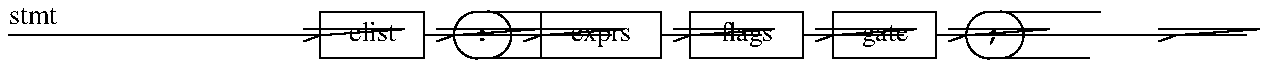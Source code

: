 .\"
.\"	cook - file construction tool
.\"	Copyright (C) 1997 Peter Miller;
.\"	All rights reserved.
.\"
.\"	This program is free software; you can redistribute it and/or modify
.\"	it under the terms of the GNU General Public License as published by
.\"	the Free Software Foundation; either version 2 of the License, or
.\"	(at your option) any later version.
.\"
.\"	This program is distributed in the hope that it will be useful,
.\"	but WITHOUT ANY WARRANTY; without even the implied warranty of
.\"	MERCHANTABILITY or FITNESS FOR A PARTICULAR PURPOSE.  See the
.\"	GNU General Public License for more details.
.\"
.\"	You should have received a copy of the GNU General Public License
.\"	along with this program; if not, write to the Free Software
.\"	Foundation, Inc., 59 Temple Place, Suite 330, Boston, MA 02111, USA.
.\"
.\" MANIFEST: lib/en/user-guide/lang.reci3.pic
.\"
.PS
line from (0,10.3162) \
	then to (0.796167,10.3162)
"stmt" ljust at (0,10.4002)
line from (0.796167,10.3162) \
	then to (0.944333,10.3162)
line from (0.944333,10.3162) \
	then to (1.55825,10.3162)
line from (1.55825,10.1995) \
	then to (2.07675,10.1995) \
	then to (2.07675,10.4328) \
	then to (1.55825,10.4328) \
	then to (1.55825,10.1995)
"elist" at (1.8175,10.3162)
line from (1.47492,10.3439) \
	then to (1.55825,10.3162) \
	then to (1.47492,10.2884)
line from (2.07675,10.3162) \
	then to (2.22492,10.3162)
arc at (2.34158,10.3162) \
	rad 0.116667 \
	from (2.34158,10.4328) \
	to (2.34158,10.1995)
line from (2.34158,10.1995) \
	then to (2.39525,10.1995)
arc at (2.39525,10.3162) \
	rad 0.116667 \
	from (2.39525,10.1995) \
	to (2.39525,10.4328)
line from (2.39525,10.4328) \
	then to (2.34158,10.4328)
"\f[CW]:\fP" at (2.36842,10.3162)
line from (2.14158,10.3439) \
	then to (2.22492,10.3162) \
	then to (2.14158,10.2884)
line from (2.51192,10.3162) \
	then to (2.66008,10.3162)
line from (2.66008,10.1995) \
	then to (3.25925,10.1995) \
	then to (3.25925,10.4328) \
	then to (2.66008,10.4328) \
	then to (2.66008,10.1995)
"exprs" at (2.95967,10.3162)
line from (2.57675,10.3439) \
	then to (2.66008,10.3162) \
	then to (2.57675,10.2884)
line from (3.25925,10.3162) \
	then to (3.40742,10.3162)
line from (3.40742,10.1995) \
	then to (3.97208,10.1995) \
	then to (3.97208,10.4328) \
	then to (3.40742,10.4328) \
	then to (3.40742,10.1995)
"flags" at (3.68975,10.3162)
line from (3.32408,10.3439) \
	then to (3.40742,10.3162) \
	then to (3.32408,10.2884)
line from (3.97208,10.3162) \
	then to (4.12025,10.3162)
line from (4.12025,10.1995) \
	then to (4.63775,10.1995) \
	then to (4.63775,10.4328) \
	then to (4.12025,10.4328) \
	then to (4.12025,10.1995)
"gate" at (4.379,10.3162)
line from (4.03692,10.3439) \
	then to (4.12025,10.3162) \
	then to (4.03692,10.2884)
line from (4.63775,10.3162) \
	then to (4.78592,10.3162)
arc at (4.90258,10.3162) \
	rad 0.116667 \
	from (4.90258,10.4328) \
	to (4.90258,10.1995)
line from (4.90258,10.1995) \
	then to (4.95625,10.1995)
arc at (4.95625,10.3162) \
	rad 0.116667 \
	from (4.95625,10.1995) \
	to (4.95625,10.4328)
line from (4.95625,10.4328) \
	then to (4.90258,10.4328)
"\f[CW];\fP" at (4.92942,10.3162)
line from (4.70258,10.3439) \
	then to (4.78592,10.3162) \
	then to (4.70258,10.2884)
line from (5.07292,10.3162) \
	then to (5.68683,10.3162)
line from (5.68683,10.3162) \
	then to (5.835,10.3162)
line from (5.75167,10.3439) \
	then to (5.835,10.3162) \
	then to (5.75167,10.2884)
.PE
